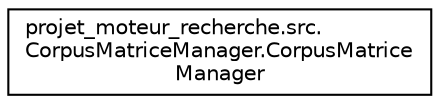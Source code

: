 digraph "Graphical Class Hierarchy"
{
 // LATEX_PDF_SIZE
  edge [fontname="Helvetica",fontsize="10",labelfontname="Helvetica",labelfontsize="10"];
  node [fontname="Helvetica",fontsize="10",shape=record];
  rankdir="LR";
  Node0 [label="projet_moteur_recherche.src.\lCorpusMatriceManager.CorpusMatrice\lManager",height=0.2,width=0.4,color="black", fillcolor="white", style="filled",URL="$classprojet__moteur__recherche_1_1src_1_1CorpusMatriceManager_1_1CorpusMatriceManager.html",tooltip=" "];
}
